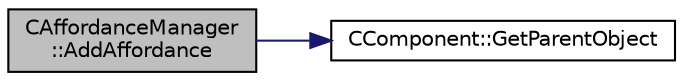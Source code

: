 digraph "CAffordanceManager::AddAffordance"
{
 // LATEX_PDF_SIZE
  edge [fontname="Helvetica",fontsize="10",labelfontname="Helvetica",labelfontsize="10"];
  node [fontname="Helvetica",fontsize="10",shape=record];
  rankdir="LR";
  Node2 [label="CAffordanceManager\l::AddAffordance",height=0.2,width=0.4,color="black", fillcolor="grey75", style="filled", fontcolor="black",tooltip="Adds an affordance to the object so that an agent can interact with it."];
  Node2 -> Node3 [color="midnightblue",fontsize="10",style="solid",fontname="Helvetica"];
  Node3 [label="CComponent::GetParentObject",height=0.2,width=0.4,color="black", fillcolor="white", style="filled",URL="$class_c_component.html#a460c951a4f15f3d4af3cb7216ab838d9",tooltip="parent object accessor"];
}
